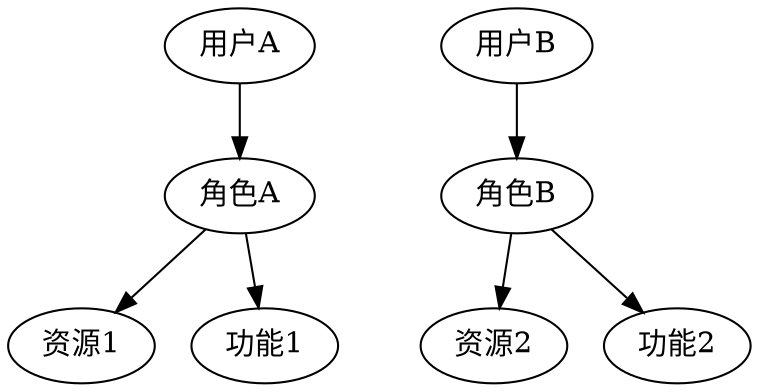 digraph rfrbac {
    userA [label="用户A"]
    roleA [label="角色A"]
    entity1 [label="资源1"]
    op1 [label="功能1"]

    userA -> roleA
    roleA -> entity1
    roleA -> op1

    userB [label="用户B"]
    roleB [label="角色B"]
    entity2 [label="资源2"]
    op2 [label="功能2"]

    userB -> roleB
    roleB -> entity2
    roleB -> op2
}